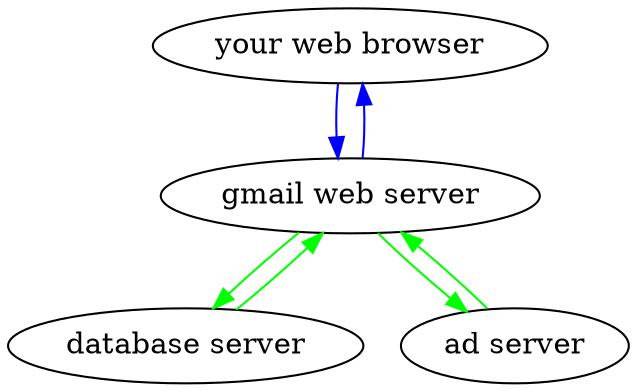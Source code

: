 digraph G {
  "your web browser" -> "gmail web server" [color=blue]
  "gmail web server" -> "database server" [color=green]
  "gmail web server" -> "ad server" [color=green]
  "database server" -> "gmail web server" [color=green]
  "ad server" -> "gmail web server" [color=green]
  "gmail web server" -> "your web browser" [color=blue]
}
